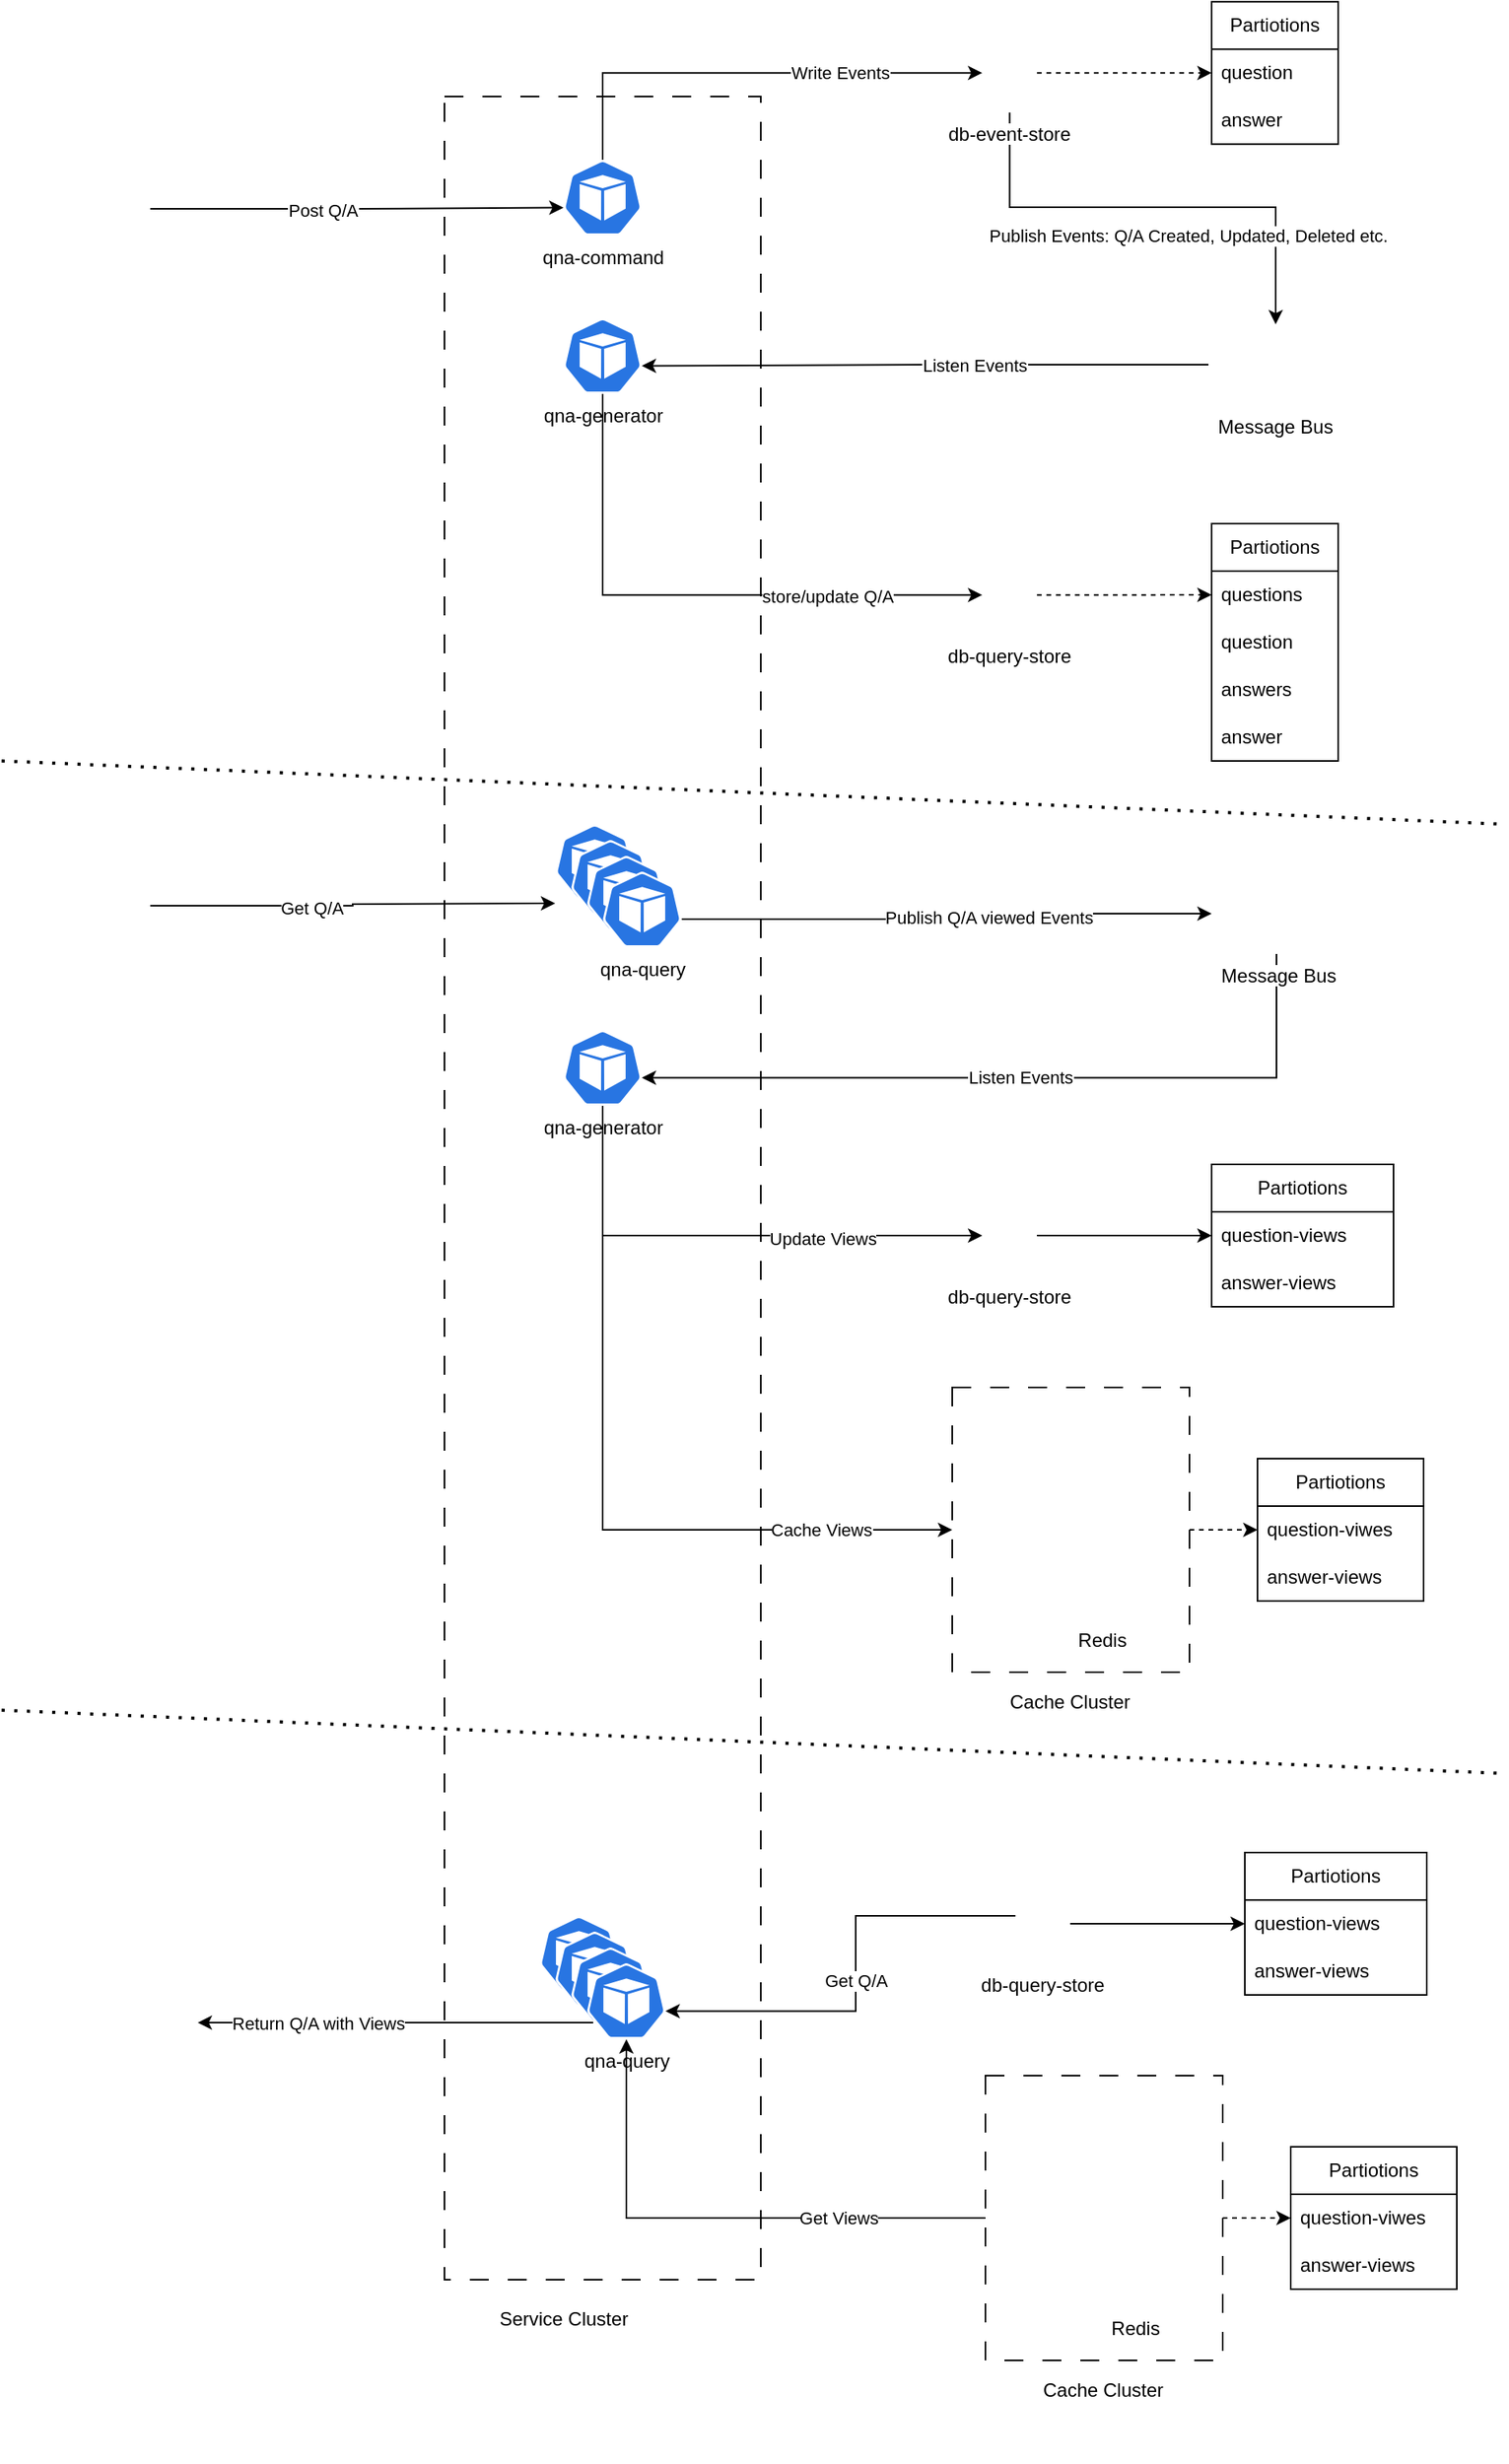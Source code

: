 <mxfile version="21.6.1" type="github">
  <diagram name="Page-1" id="kITQGJBEpS8lC6_h4cHj">
    <mxGraphModel dx="2284" dy="1850" grid="1" gridSize="10" guides="1" tooltips="1" connect="1" arrows="1" fold="1" page="1" pageScale="1" pageWidth="850" pageHeight="1100" background="none" math="0" shadow="0">
      <root>
        <mxCell id="0" />
        <mxCell id="1" parent="0" />
        <mxCell id="NWhIRxzpd6H2FMwIVeXU-56" style="edgeStyle=orthogonalEdgeStyle;rounded=0;orthogonalLoop=1;jettySize=auto;html=1;entryX=0.995;entryY=0.63;entryDx=0;entryDy=0;entryPerimeter=0;" edge="1" parent="1" source="NWhIRxzpd6H2FMwIVeXU-43" target="NWhIRxzpd6H2FMwIVeXU-55">
          <mxGeometry relative="1" as="geometry" />
        </mxCell>
        <mxCell id="NWhIRxzpd6H2FMwIVeXU-99" value="Listen Events" style="edgeLabel;html=1;align=center;verticalAlign=middle;resizable=0;points=[];" vertex="1" connectable="0" parent="NWhIRxzpd6H2FMwIVeXU-56">
          <mxGeometry x="-0.175" relative="1" as="geometry">
            <mxPoint as="offset" />
          </mxGeometry>
        </mxCell>
        <mxCell id="NWhIRxzpd6H2FMwIVeXU-43" value="Message Bus" style="shape=image;verticalLabelPosition=bottom;labelBackgroundColor=default;verticalAlign=top;aspect=fixed;imageAspect=0;image=https://upload.wikimedia.org/wikipedia/commons/thumb/c/ca/Bus_icon.svg/1280px-Bus_icon.svg.png;" vertex="1" parent="1">
          <mxGeometry x="383" y="174" width="85" height="51" as="geometry" />
        </mxCell>
        <mxCell id="NWhIRxzpd6H2FMwIVeXU-69" style="edgeStyle=orthogonalEdgeStyle;rounded=0;orthogonalLoop=1;jettySize=auto;html=1;entryX=0;entryY=0.5;entryDx=0;entryDy=0;dashed=1;" edge="1" parent="1" source="NWhIRxzpd6H2FMwIVeXU-49" target="NWhIRxzpd6H2FMwIVeXU-65">
          <mxGeometry relative="1" as="geometry" />
        </mxCell>
        <mxCell id="NWhIRxzpd6H2FMwIVeXU-82" style="edgeStyle=orthogonalEdgeStyle;rounded=0;orthogonalLoop=1;jettySize=auto;html=1;entryX=0.5;entryY=0;entryDx=0;entryDy=0;" edge="1" parent="1" source="NWhIRxzpd6H2FMwIVeXU-49" target="NWhIRxzpd6H2FMwIVeXU-43">
          <mxGeometry relative="1" as="geometry">
            <Array as="points">
              <mxPoint x="257" y="100" />
              <mxPoint x="425" y="100" />
            </Array>
          </mxGeometry>
        </mxCell>
        <mxCell id="NWhIRxzpd6H2FMwIVeXU-98" value="Publish Events: Q/A Created, Updated, Deleted etc." style="edgeLabel;html=1;align=center;verticalAlign=middle;resizable=0;points=[];" vertex="1" connectable="0" parent="NWhIRxzpd6H2FMwIVeXU-82">
          <mxGeometry x="0.076" y="-2" relative="1" as="geometry">
            <mxPoint x="10" y="16" as="offset" />
          </mxGeometry>
        </mxCell>
        <mxCell id="NWhIRxzpd6H2FMwIVeXU-49" value="db-event-store" style="shape=image;verticalLabelPosition=bottom;labelBackgroundColor=default;verticalAlign=top;aspect=fixed;imageAspect=0;image=https://upload.wikimedia.org/wikipedia/commons/thumb/8/86/Database-icon.svg/1412px-Database-icon.svg.png;" vertex="1" parent="1">
          <mxGeometry x="240" y="-10" width="34.58" height="50.18" as="geometry" />
        </mxCell>
        <mxCell id="NWhIRxzpd6H2FMwIVeXU-50" style="edgeStyle=orthogonalEdgeStyle;rounded=0;orthogonalLoop=1;jettySize=auto;html=1;exitX=0.5;exitY=0;exitDx=0;exitDy=0;exitPerimeter=0;entryX=0;entryY=0.5;entryDx=0;entryDy=0;" edge="1" parent="1" source="NWhIRxzpd6H2FMwIVeXU-1" target="NWhIRxzpd6H2FMwIVeXU-49">
          <mxGeometry relative="1" as="geometry" />
        </mxCell>
        <mxCell id="NWhIRxzpd6H2FMwIVeXU-51" value="Write Events" style="edgeLabel;html=1;align=center;verticalAlign=middle;resizable=0;points=[];" vertex="1" connectable="0" parent="NWhIRxzpd6H2FMwIVeXU-50">
          <mxGeometry x="0.39" relative="1" as="geometry">
            <mxPoint as="offset" />
          </mxGeometry>
        </mxCell>
        <mxCell id="NWhIRxzpd6H2FMwIVeXU-70" style="edgeStyle=orthogonalEdgeStyle;rounded=0;orthogonalLoop=1;jettySize=auto;html=1;entryX=0;entryY=0.5;entryDx=0;entryDy=0;dashed=1;" edge="1" parent="1" source="NWhIRxzpd6H2FMwIVeXU-52" target="NWhIRxzpd6H2FMwIVeXU-59">
          <mxGeometry relative="1" as="geometry" />
        </mxCell>
        <mxCell id="NWhIRxzpd6H2FMwIVeXU-52" value="db-query-store" style="shape=image;verticalLabelPosition=bottom;labelBackgroundColor=default;verticalAlign=top;aspect=fixed;imageAspect=0;image=https://upload.wikimedia.org/wikipedia/commons/thumb/8/86/Database-icon.svg/1412px-Database-icon.svg.png;" vertex="1" parent="1">
          <mxGeometry x="240.0" y="320" width="34.58" height="50.18" as="geometry" />
        </mxCell>
        <mxCell id="NWhIRxzpd6H2FMwIVeXU-58" value="Partiotions" style="swimlane;fontStyle=0;childLayout=stackLayout;horizontal=1;startSize=30;horizontalStack=0;resizeParent=1;resizeParentMax=0;resizeLast=0;collapsible=1;marginBottom=0;whiteSpace=wrap;html=1;" vertex="1" parent="1">
          <mxGeometry x="385" y="300" width="80" height="150" as="geometry" />
        </mxCell>
        <mxCell id="NWhIRxzpd6H2FMwIVeXU-59" value="questions" style="text;strokeColor=none;fillColor=none;align=left;verticalAlign=middle;spacingLeft=4;spacingRight=4;overflow=hidden;points=[[0,0.5],[1,0.5]];portConstraint=eastwest;rotatable=0;whiteSpace=wrap;html=1;" vertex="1" parent="NWhIRxzpd6H2FMwIVeXU-58">
          <mxGeometry y="30" width="80" height="30" as="geometry" />
        </mxCell>
        <mxCell id="NWhIRxzpd6H2FMwIVeXU-60" value="question" style="text;strokeColor=none;fillColor=none;align=left;verticalAlign=middle;spacingLeft=4;spacingRight=4;overflow=hidden;points=[[0,0.5],[1,0.5]];portConstraint=eastwest;rotatable=0;whiteSpace=wrap;html=1;" vertex="1" parent="NWhIRxzpd6H2FMwIVeXU-58">
          <mxGeometry y="60" width="80" height="30" as="geometry" />
        </mxCell>
        <mxCell id="NWhIRxzpd6H2FMwIVeXU-61" value="answers" style="text;strokeColor=none;fillColor=none;align=left;verticalAlign=middle;spacingLeft=4;spacingRight=4;overflow=hidden;points=[[0,0.5],[1,0.5]];portConstraint=eastwest;rotatable=0;whiteSpace=wrap;html=1;" vertex="1" parent="NWhIRxzpd6H2FMwIVeXU-58">
          <mxGeometry y="90" width="80" height="30" as="geometry" />
        </mxCell>
        <mxCell id="NWhIRxzpd6H2FMwIVeXU-62" value="answer" style="text;strokeColor=none;fillColor=none;align=left;verticalAlign=middle;spacingLeft=4;spacingRight=4;overflow=hidden;points=[[0,0.5],[1,0.5]];portConstraint=eastwest;rotatable=0;whiteSpace=wrap;html=1;" vertex="1" parent="NWhIRxzpd6H2FMwIVeXU-58">
          <mxGeometry y="120" width="80" height="30" as="geometry" />
        </mxCell>
        <mxCell id="NWhIRxzpd6H2FMwIVeXU-64" value="Partiotions" style="swimlane;fontStyle=0;childLayout=stackLayout;horizontal=1;startSize=30;horizontalStack=0;resizeParent=1;resizeParentMax=0;resizeLast=0;collapsible=1;marginBottom=0;whiteSpace=wrap;html=1;" vertex="1" parent="1">
          <mxGeometry x="385" y="-29.91" width="80" height="90" as="geometry" />
        </mxCell>
        <mxCell id="NWhIRxzpd6H2FMwIVeXU-65" value="question" style="text;strokeColor=none;fillColor=none;align=left;verticalAlign=middle;spacingLeft=4;spacingRight=4;overflow=hidden;points=[[0,0.5],[1,0.5]];portConstraint=eastwest;rotatable=0;whiteSpace=wrap;html=1;" vertex="1" parent="NWhIRxzpd6H2FMwIVeXU-64">
          <mxGeometry y="30" width="80" height="30" as="geometry" />
        </mxCell>
        <mxCell id="NWhIRxzpd6H2FMwIVeXU-68" value="answer" style="text;strokeColor=none;fillColor=none;align=left;verticalAlign=middle;spacingLeft=4;spacingRight=4;overflow=hidden;points=[[0,0.5],[1,0.5]];portConstraint=eastwest;rotatable=0;whiteSpace=wrap;html=1;" vertex="1" parent="NWhIRxzpd6H2FMwIVeXU-64">
          <mxGeometry y="60" width="80" height="30" as="geometry" />
        </mxCell>
        <mxCell id="NWhIRxzpd6H2FMwIVeXU-72" style="edgeStyle=orthogonalEdgeStyle;rounded=0;orthogonalLoop=1;jettySize=auto;html=1;exitX=0.5;exitY=1;exitDx=0;exitDy=0;exitPerimeter=0;entryX=0;entryY=0.5;entryDx=0;entryDy=0;" edge="1" parent="1" source="NWhIRxzpd6H2FMwIVeXU-55" target="NWhIRxzpd6H2FMwIVeXU-52">
          <mxGeometry relative="1" as="geometry" />
        </mxCell>
        <mxCell id="NWhIRxzpd6H2FMwIVeXU-73" value="store/update Q/A" style="edgeLabel;html=1;align=center;verticalAlign=middle;resizable=0;points=[];" vertex="1" connectable="0" parent="NWhIRxzpd6H2FMwIVeXU-72">
          <mxGeometry x="0.466" y="-1" relative="1" as="geometry">
            <mxPoint as="offset" />
          </mxGeometry>
        </mxCell>
        <mxCell id="NWhIRxzpd6H2FMwIVeXU-85" value="" style="group" vertex="1" connectable="0" parent="1">
          <mxGeometry x="229" y="790" width="307.71" height="290" as="geometry" />
        </mxCell>
        <mxCell id="NWhIRxzpd6H2FMwIVeXU-42" value="" style="group" vertex="1" connectable="0" parent="NWhIRxzpd6H2FMwIVeXU-85">
          <mxGeometry x="-29" width="200" height="290" as="geometry" />
        </mxCell>
        <mxCell id="NWhIRxzpd6H2FMwIVeXU-71" value="" style="group" vertex="1" connectable="0" parent="NWhIRxzpd6H2FMwIVeXU-42">
          <mxGeometry x="20" y="110" width="151" height="160" as="geometry" />
        </mxCell>
        <mxCell id="NWhIRxzpd6H2FMwIVeXU-25" value="" style="group" vertex="1" connectable="0" parent="NWhIRxzpd6H2FMwIVeXU-71">
          <mxGeometry x="30" width="121" height="126" as="geometry" />
        </mxCell>
        <mxCell id="NWhIRxzpd6H2FMwIVeXU-20" value="" style="shape=image;verticalLabelPosition=bottom;labelBackgroundColor=default;verticalAlign=top;aspect=fixed;imageAspect=0;image=https://cdn4.iconfinder.com/data/icons/redis-2/1451/Untitled-2-512.png;" vertex="1" parent="NWhIRxzpd6H2FMwIVeXU-25">
          <mxGeometry width="52" height="52" as="geometry" />
        </mxCell>
        <mxCell id="NWhIRxzpd6H2FMwIVeXU-21" value="" style="shape=image;verticalLabelPosition=bottom;labelBackgroundColor=default;verticalAlign=top;aspect=fixed;imageAspect=0;image=https://cdn4.iconfinder.com/data/icons/redis-2/1451/Untitled-2-512.png;" vertex="1" parent="NWhIRxzpd6H2FMwIVeXU-25">
          <mxGeometry x="10" y="10" width="52" height="52" as="geometry" />
        </mxCell>
        <mxCell id="NWhIRxzpd6H2FMwIVeXU-22" value="" style="shape=image;verticalLabelPosition=bottom;labelBackgroundColor=default;verticalAlign=top;aspect=fixed;imageAspect=0;image=https://cdn4.iconfinder.com/data/icons/redis-2/1451/Untitled-2-512.png;" vertex="1" parent="NWhIRxzpd6H2FMwIVeXU-25">
          <mxGeometry x="20" y="20" width="52" height="52" as="geometry" />
        </mxCell>
        <mxCell id="NWhIRxzpd6H2FMwIVeXU-23" value="" style="shape=image;verticalLabelPosition=bottom;labelBackgroundColor=default;verticalAlign=top;aspect=fixed;imageAspect=0;image=https://cdn4.iconfinder.com/data/icons/redis-2/1451/Untitled-2-512.png;" vertex="1" parent="NWhIRxzpd6H2FMwIVeXU-25">
          <mxGeometry x="30" y="30" width="52" height="52" as="geometry" />
        </mxCell>
        <mxCell id="NWhIRxzpd6H2FMwIVeXU-24" value="Redis" style="shape=image;verticalLabelPosition=bottom;labelBackgroundColor=default;verticalAlign=top;aspect=fixed;imageAspect=0;image=https://cdn4.iconfinder.com/data/icons/redis-2/1451/Untitled-2-512.png;" vertex="1" parent="NWhIRxzpd6H2FMwIVeXU-25">
          <mxGeometry x="40" y="40" width="52" height="52" as="geometry" />
        </mxCell>
        <mxCell id="NWhIRxzpd6H2FMwIVeXU-37" value="" style="rounded=0;whiteSpace=wrap;html=1;fillColor=none;dashed=1;dashPattern=12 12;" vertex="1" parent="NWhIRxzpd6H2FMwIVeXU-25">
          <mxGeometry x="-29" y="-54" width="150" height="180" as="geometry" />
        </mxCell>
        <mxCell id="NWhIRxzpd6H2FMwIVeXU-38" value="" style="group" vertex="1" connectable="0" parent="NWhIRxzpd6H2FMwIVeXU-71">
          <mxGeometry y="130" width="125" height="30" as="geometry" />
        </mxCell>
        <mxCell id="NWhIRxzpd6H2FMwIVeXU-40" value="Cache Cluster" style="text;html=1;align=center;verticalAlign=middle;resizable=0;points=[];autosize=1;strokeColor=none;fillColor=none;" vertex="1" parent="NWhIRxzpd6H2FMwIVeXU-38">
          <mxGeometry x="25" width="100" height="30" as="geometry" />
        </mxCell>
        <mxCell id="NWhIRxzpd6H2FMwIVeXU-41" value="" style="shape=image;verticalLabelPosition=bottom;labelBackgroundColor=default;verticalAlign=top;aspect=fixed;imageAspect=0;image=https://cdn4.iconfinder.com/data/icons/redis-2/1451/Untitled-2-512.png;" vertex="1" parent="NWhIRxzpd6H2FMwIVeXU-38">
          <mxGeometry width="30" height="30" as="geometry" />
        </mxCell>
        <mxCell id="NWhIRxzpd6H2FMwIVeXU-159" value="" style="endArrow=none;dashed=1;html=1;dashPattern=1 3;strokeWidth=2;rounded=0;" edge="1" parent="NWhIRxzpd6H2FMwIVeXU-42">
          <mxGeometry width="50" height="50" relative="1" as="geometry">
            <mxPoint x="-580" y="260" as="sourcePoint" />
            <mxPoint x="370" y="300" as="targetPoint" />
          </mxGeometry>
        </mxCell>
        <mxCell id="NWhIRxzpd6H2FMwIVeXU-77" value="Partiotions" style="swimlane;fontStyle=0;childLayout=stackLayout;horizontal=1;startSize=30;horizontalStack=0;resizeParent=1;resizeParentMax=0;resizeLast=0;collapsible=1;marginBottom=0;whiteSpace=wrap;html=1;" vertex="1" parent="NWhIRxzpd6H2FMwIVeXU-85">
          <mxGeometry x="185" y="101" width="105" height="90" as="geometry" />
        </mxCell>
        <mxCell id="NWhIRxzpd6H2FMwIVeXU-78" value="question-viwes" style="text;strokeColor=none;fillColor=none;align=left;verticalAlign=middle;spacingLeft=4;spacingRight=4;overflow=hidden;points=[[0,0.5],[1,0.5]];portConstraint=eastwest;rotatable=0;whiteSpace=wrap;html=1;" vertex="1" parent="NWhIRxzpd6H2FMwIVeXU-77">
          <mxGeometry y="30" width="105" height="30" as="geometry" />
        </mxCell>
        <mxCell id="NWhIRxzpd6H2FMwIVeXU-79" value="answer-views" style="text;strokeColor=none;fillColor=none;align=left;verticalAlign=middle;spacingLeft=4;spacingRight=4;overflow=hidden;points=[[0,0.5],[1,0.5]];portConstraint=eastwest;rotatable=0;whiteSpace=wrap;html=1;" vertex="1" parent="NWhIRxzpd6H2FMwIVeXU-77">
          <mxGeometry y="60" width="105" height="30" as="geometry" />
        </mxCell>
        <mxCell id="NWhIRxzpd6H2FMwIVeXU-84" style="edgeStyle=orthogonalEdgeStyle;rounded=0;orthogonalLoop=1;jettySize=auto;html=1;exitX=1;exitY=0.5;exitDx=0;exitDy=0;dashed=1;" edge="1" parent="NWhIRxzpd6H2FMwIVeXU-85" source="NWhIRxzpd6H2FMwIVeXU-37" target="NWhIRxzpd6H2FMwIVeXU-77">
          <mxGeometry relative="1" as="geometry" />
        </mxCell>
        <mxCell id="NWhIRxzpd6H2FMwIVeXU-88" style="edgeStyle=orthogonalEdgeStyle;rounded=0;orthogonalLoop=1;jettySize=auto;html=1;entryX=0.005;entryY=0.63;entryDx=0;entryDy=0;entryPerimeter=0;" edge="1" parent="1" source="NWhIRxzpd6H2FMwIVeXU-87" target="NWhIRxzpd6H2FMwIVeXU-1">
          <mxGeometry relative="1" as="geometry" />
        </mxCell>
        <mxCell id="NWhIRxzpd6H2FMwIVeXU-90" value="Post Q/A" style="edgeLabel;html=1;align=center;verticalAlign=middle;resizable=0;points=[];" vertex="1" connectable="0" parent="NWhIRxzpd6H2FMwIVeXU-88">
          <mxGeometry x="-0.168" y="-1" relative="1" as="geometry">
            <mxPoint as="offset" />
          </mxGeometry>
        </mxCell>
        <mxCell id="NWhIRxzpd6H2FMwIVeXU-87" value="" style="shape=image;verticalLabelPosition=bottom;labelBackgroundColor=default;verticalAlign=top;aspect=fixed;imageAspect=0;image=https://cdn-icons-png.flaticon.com/512/5447/5447882.png;" vertex="1" parent="1">
          <mxGeometry x="-350" y="69" width="64" height="64" as="geometry" />
        </mxCell>
        <mxCell id="NWhIRxzpd6H2FMwIVeXU-92" style="edgeStyle=orthogonalEdgeStyle;rounded=0;orthogonalLoop=1;jettySize=auto;html=1;" edge="1" parent="1" source="NWhIRxzpd6H2FMwIVeXU-91">
          <mxGeometry relative="1" as="geometry">
            <mxPoint x="-30" y="540" as="targetPoint" />
          </mxGeometry>
        </mxCell>
        <mxCell id="NWhIRxzpd6H2FMwIVeXU-94" value="Get Q/A" style="edgeLabel;html=1;align=center;verticalAlign=middle;resizable=0;points=[];" vertex="1" connectable="0" parent="NWhIRxzpd6H2FMwIVeXU-92">
          <mxGeometry x="-0.206" relative="1" as="geometry">
            <mxPoint y="1" as="offset" />
          </mxGeometry>
        </mxCell>
        <mxCell id="NWhIRxzpd6H2FMwIVeXU-91" value="" style="shape=image;verticalLabelPosition=bottom;labelBackgroundColor=default;verticalAlign=top;aspect=fixed;imageAspect=0;image=https://cdn-icons-png.flaticon.com/512/5447/5447882.png;" vertex="1" parent="1">
          <mxGeometry x="-350" y="513" width="64" height="57" as="geometry" />
        </mxCell>
        <mxCell id="NWhIRxzpd6H2FMwIVeXU-109" style="edgeStyle=orthogonalEdgeStyle;rounded=0;orthogonalLoop=1;jettySize=auto;html=1;entryX=0.995;entryY=0.63;entryDx=0;entryDy=0;entryPerimeter=0;" edge="1" parent="1" source="NWhIRxzpd6H2FMwIVeXU-97" target="NWhIRxzpd6H2FMwIVeXU-102">
          <mxGeometry relative="1" as="geometry">
            <Array as="points">
              <mxPoint x="426" y="650" />
            </Array>
          </mxGeometry>
        </mxCell>
        <mxCell id="NWhIRxzpd6H2FMwIVeXU-110" value="Listen Events" style="edgeLabel;html=1;align=center;verticalAlign=middle;resizable=0;points=[];" vertex="1" connectable="0" parent="NWhIRxzpd6H2FMwIVeXU-109">
          <mxGeometry x="0.003" relative="1" as="geometry">
            <mxPoint as="offset" />
          </mxGeometry>
        </mxCell>
        <mxCell id="NWhIRxzpd6H2FMwIVeXU-97" value="Message Bus" style="shape=image;verticalLabelPosition=bottom;labelBackgroundColor=default;verticalAlign=top;aspect=fixed;imageAspect=0;image=https://upload.wikimedia.org/wikipedia/commons/thumb/c/ca/Bus_icon.svg/1280px-Bus_icon.svg.png;" vertex="1" parent="1">
          <mxGeometry x="385" y="521" width="85" height="51" as="geometry" />
        </mxCell>
        <mxCell id="NWhIRxzpd6H2FMwIVeXU-100" style="edgeStyle=orthogonalEdgeStyle;rounded=0;orthogonalLoop=1;jettySize=auto;html=1;entryX=0;entryY=0.5;entryDx=0;entryDy=0;" edge="1" parent="1" source="NWhIRxzpd6H2FMwIVeXU-18" target="NWhIRxzpd6H2FMwIVeXU-97">
          <mxGeometry relative="1" as="geometry">
            <Array as="points">
              <mxPoint x="217" y="550" />
              <mxPoint x="217" y="546" />
            </Array>
          </mxGeometry>
        </mxCell>
        <mxCell id="NWhIRxzpd6H2FMwIVeXU-101" value="Publish Q/A viewed Events" style="edgeLabel;html=1;align=center;verticalAlign=middle;resizable=0;points=[];" vertex="1" connectable="0" parent="NWhIRxzpd6H2FMwIVeXU-100">
          <mxGeometry x="0.164" y="-2" relative="1" as="geometry">
            <mxPoint as="offset" />
          </mxGeometry>
        </mxCell>
        <mxCell id="NWhIRxzpd6H2FMwIVeXU-3" value="" style="rounded=0;whiteSpace=wrap;html=1;fillColor=none;dashed=1;dashPattern=12 12;" vertex="1" parent="1">
          <mxGeometry x="-100" y="30" width="200" height="1380" as="geometry" />
        </mxCell>
        <mxCell id="NWhIRxzpd6H2FMwIVeXU-10" value="" style="group" vertex="1" connectable="0" parent="1">
          <mxGeometry x="-100" y="1420" width="125" height="30" as="geometry" />
        </mxCell>
        <mxCell id="NWhIRxzpd6H2FMwIVeXU-5" value="" style="shape=image;verticalLabelPosition=bottom;labelBackgroundColor=default;verticalAlign=top;aspect=fixed;imageAspect=0;image=https://upload.wikimedia.org/wikipedia/labs/thumb/b/ba/Kubernetes-icon-color.svg/2110px-Kubernetes-icon-color.svg.png;" vertex="1" parent="NWhIRxzpd6H2FMwIVeXU-10">
          <mxGeometry width="30.93" height="30" as="geometry" />
        </mxCell>
        <mxCell id="NWhIRxzpd6H2FMwIVeXU-6" value="Service Cluster" style="text;html=1;align=center;verticalAlign=middle;resizable=0;points=[];autosize=1;strokeColor=none;fillColor=none;" vertex="1" parent="NWhIRxzpd6H2FMwIVeXU-10">
          <mxGeometry x="25" width="100" height="30" as="geometry" />
        </mxCell>
        <mxCell id="NWhIRxzpd6H2FMwIVeXU-1" value="qna-command" style="sketch=0;html=1;dashed=0;whitespace=wrap;fillColor=#2875E2;strokeColor=#ffffff;points=[[0.005,0.63,0],[0.1,0.2,0],[0.9,0.2,0],[0.5,0,0],[0.995,0.63,0],[0.72,0.99,0],[0.5,1,0],[0.28,0.99,0]];verticalLabelPosition=bottom;align=center;verticalAlign=top;shape=mxgraph.kubernetes.icon;prIcon=pod" vertex="1" parent="1">
          <mxGeometry x="-25" y="70" width="50" height="48" as="geometry" />
        </mxCell>
        <mxCell id="NWhIRxzpd6H2FMwIVeXU-55" value="qna-generator" style="sketch=0;html=1;dashed=0;whitespace=wrap;fillColor=#2875E2;strokeColor=#ffffff;points=[[0.005,0.63,0],[0.1,0.2,0],[0.9,0.2,0],[0.5,0,0],[0.995,0.63,0],[0.72,0.99,0],[0.5,1,0],[0.28,0.99,0]];verticalLabelPosition=bottom;align=center;verticalAlign=top;shape=mxgraph.kubernetes.icon;prIcon=pod" vertex="1" parent="1">
          <mxGeometry x="-25" y="170" width="50" height="48" as="geometry" />
        </mxCell>
        <mxCell id="NWhIRxzpd6H2FMwIVeXU-19" value="" style="group;fillColor=none;" vertex="1" connectable="0" parent="1">
          <mxGeometry x="-30" y="460" width="80" height="78" as="geometry" />
        </mxCell>
        <mxCell id="NWhIRxzpd6H2FMwIVeXU-2" value="" style="sketch=0;html=1;dashed=0;whitespace=wrap;fillColor=#2875E2;strokeColor=#ffffff;points=[[0.005,0.63,0],[0.1,0.2,0],[0.9,0.2,0],[0.5,0,0],[0.995,0.63,0],[0.72,0.99,0],[0.5,1,0],[0.28,0.99,0]];verticalLabelPosition=bottom;align=center;verticalAlign=top;shape=mxgraph.kubernetes.icon;prIcon=pod" vertex="1" parent="NWhIRxzpd6H2FMwIVeXU-19">
          <mxGeometry y="30" width="50" height="48" as="geometry" />
        </mxCell>
        <mxCell id="NWhIRxzpd6H2FMwIVeXU-16" value="" style="sketch=0;html=1;dashed=0;whitespace=wrap;fillColor=#2875E2;strokeColor=#ffffff;points=[[0.005,0.63,0],[0.1,0.2,0],[0.9,0.2,0],[0.5,0,0],[0.995,0.63,0],[0.72,0.99,0],[0.5,1,0],[0.28,0.99,0]];verticalLabelPosition=bottom;align=center;verticalAlign=top;shape=mxgraph.kubernetes.icon;prIcon=pod" vertex="1" parent="NWhIRxzpd6H2FMwIVeXU-19">
          <mxGeometry x="10" y="40" width="50" height="48" as="geometry" />
        </mxCell>
        <mxCell id="NWhIRxzpd6H2FMwIVeXU-17" value="" style="sketch=0;html=1;dashed=0;whitespace=wrap;fillColor=#2875E2;strokeColor=#ffffff;points=[[0.005,0.63,0],[0.1,0.2,0],[0.9,0.2,0],[0.5,0,0],[0.995,0.63,0],[0.72,0.99,0],[0.5,1,0],[0.28,0.99,0]];verticalLabelPosition=bottom;align=center;verticalAlign=top;shape=mxgraph.kubernetes.icon;prIcon=pod" vertex="1" parent="NWhIRxzpd6H2FMwIVeXU-19">
          <mxGeometry x="20" y="50" width="50" height="48" as="geometry" />
        </mxCell>
        <mxCell id="NWhIRxzpd6H2FMwIVeXU-18" value="qna-query" style="sketch=0;html=1;dashed=0;whitespace=wrap;fillColor=#2875E2;strokeColor=#ffffff;points=[[0.005,0.63,0],[0.1,0.2,0],[0.9,0.2,0],[0.5,0,0],[0.995,0.63,0],[0.72,0.99,0],[0.5,1,0],[0.28,0.99,0]];verticalLabelPosition=bottom;align=center;verticalAlign=top;shape=mxgraph.kubernetes.icon;prIcon=pod" vertex="1" parent="NWhIRxzpd6H2FMwIVeXU-19">
          <mxGeometry x="30" y="60" width="50" height="48" as="geometry" />
        </mxCell>
        <mxCell id="NWhIRxzpd6H2FMwIVeXU-111" style="edgeStyle=orthogonalEdgeStyle;rounded=0;orthogonalLoop=1;jettySize=auto;html=1;entryX=0;entryY=0.5;entryDx=0;entryDy=0;exitX=0.5;exitY=1;exitDx=0;exitDy=0;exitPerimeter=0;" edge="1" parent="1" source="NWhIRxzpd6H2FMwIVeXU-102" target="NWhIRxzpd6H2FMwIVeXU-103">
          <mxGeometry relative="1" as="geometry">
            <Array as="points">
              <mxPoint y="750" />
            </Array>
          </mxGeometry>
        </mxCell>
        <mxCell id="NWhIRxzpd6H2FMwIVeXU-113" value="Update Views" style="edgeLabel;html=1;align=center;verticalAlign=middle;resizable=0;points=[];" vertex="1" connectable="0" parent="NWhIRxzpd6H2FMwIVeXU-111">
          <mxGeometry x="0.369" y="-2" relative="1" as="geometry">
            <mxPoint as="offset" />
          </mxGeometry>
        </mxCell>
        <mxCell id="NWhIRxzpd6H2FMwIVeXU-117" style="edgeStyle=orthogonalEdgeStyle;rounded=0;orthogonalLoop=1;jettySize=auto;html=1;entryX=0;entryY=0.5;entryDx=0;entryDy=0;" edge="1" parent="1" source="NWhIRxzpd6H2FMwIVeXU-102" target="NWhIRxzpd6H2FMwIVeXU-37">
          <mxGeometry relative="1" as="geometry">
            <Array as="points">
              <mxPoint y="936" />
            </Array>
          </mxGeometry>
        </mxCell>
        <mxCell id="NWhIRxzpd6H2FMwIVeXU-118" value="Cache Views" style="edgeLabel;html=1;align=center;verticalAlign=middle;resizable=0;points=[];" vertex="1" connectable="0" parent="NWhIRxzpd6H2FMwIVeXU-117">
          <mxGeometry x="0.656" y="-2" relative="1" as="geometry">
            <mxPoint x="1" y="-2" as="offset" />
          </mxGeometry>
        </mxCell>
        <mxCell id="NWhIRxzpd6H2FMwIVeXU-102" value="qna-generator" style="sketch=0;html=1;dashed=0;whitespace=wrap;fillColor=#2875E2;strokeColor=#ffffff;points=[[0.005,0.63,0],[0.1,0.2,0],[0.9,0.2,0],[0.5,0,0],[0.995,0.63,0],[0.72,0.99,0],[0.5,1,0],[0.28,0.99,0]];verticalLabelPosition=bottom;align=center;verticalAlign=top;shape=mxgraph.kubernetes.icon;prIcon=pod" vertex="1" parent="1">
          <mxGeometry x="-25" y="620" width="50" height="48" as="geometry" />
        </mxCell>
        <mxCell id="NWhIRxzpd6H2FMwIVeXU-114" style="edgeStyle=orthogonalEdgeStyle;rounded=0;orthogonalLoop=1;jettySize=auto;html=1;entryX=0;entryY=0.5;entryDx=0;entryDy=0;" edge="1" parent="1" source="NWhIRxzpd6H2FMwIVeXU-103" target="NWhIRxzpd6H2FMwIVeXU-104">
          <mxGeometry relative="1" as="geometry" />
        </mxCell>
        <mxCell id="NWhIRxzpd6H2FMwIVeXU-103" value="db-query-store" style="shape=image;verticalLabelPosition=bottom;labelBackgroundColor=default;verticalAlign=top;aspect=fixed;imageAspect=0;image=https://upload.wikimedia.org/wikipedia/commons/thumb/8/86/Database-icon.svg/1412px-Database-icon.svg.png;" vertex="1" parent="1">
          <mxGeometry x="240" y="724.91" width="34.58" height="50.18" as="geometry" />
        </mxCell>
        <mxCell id="NWhIRxzpd6H2FMwIVeXU-104" value="Partiotions" style="swimlane;fontStyle=0;childLayout=stackLayout;horizontal=1;startSize=30;horizontalStack=0;resizeParent=1;resizeParentMax=0;resizeLast=0;collapsible=1;marginBottom=0;whiteSpace=wrap;html=1;" vertex="1" parent="1">
          <mxGeometry x="385" y="705" width="115" height="90" as="geometry" />
        </mxCell>
        <mxCell id="NWhIRxzpd6H2FMwIVeXU-105" value="question-views" style="text;strokeColor=none;fillColor=none;align=left;verticalAlign=middle;spacingLeft=4;spacingRight=4;overflow=hidden;points=[[0,0.5],[1,0.5]];portConstraint=eastwest;rotatable=0;whiteSpace=wrap;html=1;" vertex="1" parent="NWhIRxzpd6H2FMwIVeXU-104">
          <mxGeometry y="30" width="115" height="30" as="geometry" />
        </mxCell>
        <mxCell id="NWhIRxzpd6H2FMwIVeXU-106" value="answer-views" style="text;strokeColor=none;fillColor=none;align=left;verticalAlign=middle;spacingLeft=4;spacingRight=4;overflow=hidden;points=[[0,0.5],[1,0.5]];portConstraint=eastwest;rotatable=0;whiteSpace=wrap;html=1;" vertex="1" parent="NWhIRxzpd6H2FMwIVeXU-104">
          <mxGeometry y="60" width="115" height="30" as="geometry" />
        </mxCell>
        <mxCell id="NWhIRxzpd6H2FMwIVeXU-119" value="" style="group;fillColor=default;" vertex="1" connectable="0" parent="1">
          <mxGeometry x="-40" y="1180" width="80" height="78" as="geometry" />
        </mxCell>
        <mxCell id="NWhIRxzpd6H2FMwIVeXU-120" value="" style="sketch=0;html=1;dashed=0;whitespace=wrap;fillColor=#2875E2;strokeColor=#ffffff;points=[[0.005,0.63,0],[0.1,0.2,0],[0.9,0.2,0],[0.5,0,0],[0.995,0.63,0],[0.72,0.99,0],[0.5,1,0],[0.28,0.99,0]];verticalLabelPosition=bottom;align=center;verticalAlign=top;shape=mxgraph.kubernetes.icon;prIcon=pod" vertex="1" parent="NWhIRxzpd6H2FMwIVeXU-119">
          <mxGeometry width="50" height="48" as="geometry" />
        </mxCell>
        <mxCell id="NWhIRxzpd6H2FMwIVeXU-121" value="" style="sketch=0;html=1;dashed=0;whitespace=wrap;fillColor=#2875E2;strokeColor=#ffffff;points=[[0.005,0.63,0],[0.1,0.2,0],[0.9,0.2,0],[0.5,0,0],[0.995,0.63,0],[0.72,0.99,0],[0.5,1,0],[0.28,0.99,0]];verticalLabelPosition=bottom;align=center;verticalAlign=top;shape=mxgraph.kubernetes.icon;prIcon=pod" vertex="1" parent="NWhIRxzpd6H2FMwIVeXU-119">
          <mxGeometry x="10" y="10" width="50" height="48" as="geometry" />
        </mxCell>
        <mxCell id="NWhIRxzpd6H2FMwIVeXU-122" value="" style="sketch=0;html=1;dashed=0;whitespace=wrap;fillColor=#2875E2;strokeColor=#ffffff;points=[[0.005,0.63,0],[0.1,0.2,0],[0.9,0.2,0],[0.5,0,0],[0.995,0.63,0],[0.72,0.99,0],[0.5,1,0],[0.28,0.99,0]];verticalLabelPosition=bottom;align=center;verticalAlign=top;shape=mxgraph.kubernetes.icon;prIcon=pod" vertex="1" parent="NWhIRxzpd6H2FMwIVeXU-119">
          <mxGeometry x="20" y="20" width="50" height="48" as="geometry" />
        </mxCell>
        <mxCell id="NWhIRxzpd6H2FMwIVeXU-123" value="qna-query" style="sketch=0;html=1;dashed=0;whitespace=wrap;fillColor=#2875E2;strokeColor=#ffffff;points=[[0.005,0.63,0],[0.1,0.2,0],[0.9,0.2,0],[0.5,0,0],[0.995,0.63,0],[0.72,0.99,0],[0.5,1,0],[0.28,0.99,0]];verticalLabelPosition=bottom;align=center;verticalAlign=top;shape=mxgraph.kubernetes.icon;prIcon=pod" vertex="1" parent="NWhIRxzpd6H2FMwIVeXU-119">
          <mxGeometry x="30" y="30" width="50" height="48" as="geometry" />
        </mxCell>
        <mxCell id="NWhIRxzpd6H2FMwIVeXU-125" value="" style="shape=image;verticalLabelPosition=bottom;labelBackgroundColor=default;verticalAlign=top;aspect=fixed;imageAspect=0;image=https://cdn-icons-png.flaticon.com/512/5447/5447882.png;" vertex="1" parent="1">
          <mxGeometry x="-320" y="1220" width="64" height="57" as="geometry" />
        </mxCell>
        <mxCell id="NWhIRxzpd6H2FMwIVeXU-126" style="edgeStyle=orthogonalEdgeStyle;rounded=0;orthogonalLoop=1;jettySize=auto;html=1;exitX=0.28;exitY=0.99;exitDx=0;exitDy=0;exitPerimeter=0;" edge="1" parent="1" source="NWhIRxzpd6H2FMwIVeXU-122" target="NWhIRxzpd6H2FMwIVeXU-125">
          <mxGeometry relative="1" as="geometry">
            <Array as="points">
              <mxPoint x="-6" y="1248" />
            </Array>
          </mxGeometry>
        </mxCell>
        <mxCell id="NWhIRxzpd6H2FMwIVeXU-127" value="Return Q/A with Views" style="edgeLabel;html=1;align=center;verticalAlign=middle;resizable=0;points=[];" vertex="1" connectable="0" parent="NWhIRxzpd6H2FMwIVeXU-126">
          <mxGeometry x="0.218" y="-1" relative="1" as="geometry">
            <mxPoint x="-22" y="1" as="offset" />
          </mxGeometry>
        </mxCell>
        <mxCell id="NWhIRxzpd6H2FMwIVeXU-128" value="" style="group" vertex="1" connectable="0" parent="1">
          <mxGeometry x="250" y="1235" width="307.71" height="290" as="geometry" />
        </mxCell>
        <mxCell id="NWhIRxzpd6H2FMwIVeXU-129" value="" style="group" vertex="1" connectable="0" parent="NWhIRxzpd6H2FMwIVeXU-128">
          <mxGeometry x="-29" width="200" height="290" as="geometry" />
        </mxCell>
        <mxCell id="NWhIRxzpd6H2FMwIVeXU-130" value="" style="group" vertex="1" connectable="0" parent="NWhIRxzpd6H2FMwIVeXU-129">
          <mxGeometry x="20" y="100" width="151" height="160" as="geometry" />
        </mxCell>
        <mxCell id="NWhIRxzpd6H2FMwIVeXU-131" value="" style="group" vertex="1" connectable="0" parent="NWhIRxzpd6H2FMwIVeXU-130">
          <mxGeometry x="30" width="121" height="126" as="geometry" />
        </mxCell>
        <mxCell id="NWhIRxzpd6H2FMwIVeXU-132" value="" style="shape=image;verticalLabelPosition=bottom;labelBackgroundColor=default;verticalAlign=top;aspect=fixed;imageAspect=0;image=https://cdn4.iconfinder.com/data/icons/redis-2/1451/Untitled-2-512.png;" vertex="1" parent="NWhIRxzpd6H2FMwIVeXU-131">
          <mxGeometry width="52" height="52" as="geometry" />
        </mxCell>
        <mxCell id="NWhIRxzpd6H2FMwIVeXU-133" value="" style="shape=image;verticalLabelPosition=bottom;labelBackgroundColor=default;verticalAlign=top;aspect=fixed;imageAspect=0;image=https://cdn4.iconfinder.com/data/icons/redis-2/1451/Untitled-2-512.png;" vertex="1" parent="NWhIRxzpd6H2FMwIVeXU-131">
          <mxGeometry x="10" y="10" width="52" height="52" as="geometry" />
        </mxCell>
        <mxCell id="NWhIRxzpd6H2FMwIVeXU-134" value="" style="shape=image;verticalLabelPosition=bottom;labelBackgroundColor=default;verticalAlign=top;aspect=fixed;imageAspect=0;image=https://cdn4.iconfinder.com/data/icons/redis-2/1451/Untitled-2-512.png;" vertex="1" parent="NWhIRxzpd6H2FMwIVeXU-131">
          <mxGeometry x="20" y="20" width="52" height="52" as="geometry" />
        </mxCell>
        <mxCell id="NWhIRxzpd6H2FMwIVeXU-135" value="" style="shape=image;verticalLabelPosition=bottom;labelBackgroundColor=default;verticalAlign=top;aspect=fixed;imageAspect=0;image=https://cdn4.iconfinder.com/data/icons/redis-2/1451/Untitled-2-512.png;" vertex="1" parent="NWhIRxzpd6H2FMwIVeXU-131">
          <mxGeometry x="30" y="30" width="52" height="52" as="geometry" />
        </mxCell>
        <mxCell id="NWhIRxzpd6H2FMwIVeXU-136" value="Redis" style="shape=image;verticalLabelPosition=bottom;labelBackgroundColor=default;verticalAlign=top;aspect=fixed;imageAspect=0;image=https://cdn4.iconfinder.com/data/icons/redis-2/1451/Untitled-2-512.png;" vertex="1" parent="NWhIRxzpd6H2FMwIVeXU-131">
          <mxGeometry x="40" y="40" width="52" height="52" as="geometry" />
        </mxCell>
        <mxCell id="NWhIRxzpd6H2FMwIVeXU-137" value="" style="rounded=0;whiteSpace=wrap;html=1;fillColor=none;dashed=1;dashPattern=12 12;" vertex="1" parent="NWhIRxzpd6H2FMwIVeXU-131">
          <mxGeometry x="-29" y="-54" width="150" height="180" as="geometry" />
        </mxCell>
        <mxCell id="NWhIRxzpd6H2FMwIVeXU-138" value="" style="group" vertex="1" connectable="0" parent="NWhIRxzpd6H2FMwIVeXU-130">
          <mxGeometry y="130" width="125" height="30" as="geometry" />
        </mxCell>
        <mxCell id="NWhIRxzpd6H2FMwIVeXU-139" value="Cache Cluster" style="text;html=1;align=center;verticalAlign=middle;resizable=0;points=[];autosize=1;strokeColor=none;fillColor=none;" vertex="1" parent="NWhIRxzpd6H2FMwIVeXU-138">
          <mxGeometry x="25" width="100" height="30" as="geometry" />
        </mxCell>
        <mxCell id="NWhIRxzpd6H2FMwIVeXU-140" value="" style="shape=image;verticalLabelPosition=bottom;labelBackgroundColor=default;verticalAlign=top;aspect=fixed;imageAspect=0;image=https://cdn4.iconfinder.com/data/icons/redis-2/1451/Untitled-2-512.png;" vertex="1" parent="NWhIRxzpd6H2FMwIVeXU-138">
          <mxGeometry width="30" height="30" as="geometry" />
        </mxCell>
        <mxCell id="NWhIRxzpd6H2FMwIVeXU-141" value="Partiotions" style="swimlane;fontStyle=0;childLayout=stackLayout;horizontal=1;startSize=30;horizontalStack=0;resizeParent=1;resizeParentMax=0;resizeLast=0;collapsible=1;marginBottom=0;whiteSpace=wrap;html=1;" vertex="1" parent="NWhIRxzpd6H2FMwIVeXU-128">
          <mxGeometry x="185" y="91" width="105" height="90" as="geometry" />
        </mxCell>
        <mxCell id="NWhIRxzpd6H2FMwIVeXU-142" value="question-viwes" style="text;strokeColor=none;fillColor=none;align=left;verticalAlign=middle;spacingLeft=4;spacingRight=4;overflow=hidden;points=[[0,0.5],[1,0.5]];portConstraint=eastwest;rotatable=0;whiteSpace=wrap;html=1;" vertex="1" parent="NWhIRxzpd6H2FMwIVeXU-141">
          <mxGeometry y="30" width="105" height="30" as="geometry" />
        </mxCell>
        <mxCell id="NWhIRxzpd6H2FMwIVeXU-143" value="answer-views" style="text;strokeColor=none;fillColor=none;align=left;verticalAlign=middle;spacingLeft=4;spacingRight=4;overflow=hidden;points=[[0,0.5],[1,0.5]];portConstraint=eastwest;rotatable=0;whiteSpace=wrap;html=1;" vertex="1" parent="NWhIRxzpd6H2FMwIVeXU-141">
          <mxGeometry y="60" width="105" height="30" as="geometry" />
        </mxCell>
        <mxCell id="NWhIRxzpd6H2FMwIVeXU-144" style="edgeStyle=orthogonalEdgeStyle;rounded=0;orthogonalLoop=1;jettySize=auto;html=1;exitX=1;exitY=0.5;exitDx=0;exitDy=0;dashed=1;" edge="1" parent="NWhIRxzpd6H2FMwIVeXU-128" source="NWhIRxzpd6H2FMwIVeXU-137" target="NWhIRxzpd6H2FMwIVeXU-141">
          <mxGeometry relative="1" as="geometry" />
        </mxCell>
        <mxCell id="NWhIRxzpd6H2FMwIVeXU-145" style="edgeStyle=orthogonalEdgeStyle;rounded=0;orthogonalLoop=1;jettySize=auto;html=1;entryX=0;entryY=0.5;entryDx=0;entryDy=0;" edge="1" parent="1" source="NWhIRxzpd6H2FMwIVeXU-146" target="NWhIRxzpd6H2FMwIVeXU-147">
          <mxGeometry relative="1" as="geometry" />
        </mxCell>
        <mxCell id="NWhIRxzpd6H2FMwIVeXU-150" style="edgeStyle=orthogonalEdgeStyle;rounded=0;orthogonalLoop=1;jettySize=auto;html=1;entryX=0.995;entryY=0.63;entryDx=0;entryDy=0;entryPerimeter=0;" edge="1" parent="1" source="NWhIRxzpd6H2FMwIVeXU-146" target="NWhIRxzpd6H2FMwIVeXU-123">
          <mxGeometry relative="1" as="geometry">
            <Array as="points">
              <mxPoint x="160" y="1180" />
              <mxPoint x="160" y="1240" />
            </Array>
          </mxGeometry>
        </mxCell>
        <mxCell id="NWhIRxzpd6H2FMwIVeXU-152" value="Get Q/A" style="edgeLabel;html=1;align=center;verticalAlign=middle;resizable=0;points=[];" vertex="1" connectable="0" parent="NWhIRxzpd6H2FMwIVeXU-150">
          <mxGeometry x="0.004" relative="1" as="geometry">
            <mxPoint as="offset" />
          </mxGeometry>
        </mxCell>
        <mxCell id="NWhIRxzpd6H2FMwIVeXU-146" value="db-query-store" style="shape=image;verticalLabelPosition=bottom;labelBackgroundColor=default;verticalAlign=top;aspect=fixed;imageAspect=0;image=https://upload.wikimedia.org/wikipedia/commons/thumb/8/86/Database-icon.svg/1412px-Database-icon.svg.png;" vertex="1" parent="1">
          <mxGeometry x="261" y="1159.91" width="34.58" height="50.18" as="geometry" />
        </mxCell>
        <mxCell id="NWhIRxzpd6H2FMwIVeXU-147" value="Partiotions" style="swimlane;fontStyle=0;childLayout=stackLayout;horizontal=1;startSize=30;horizontalStack=0;resizeParent=1;resizeParentMax=0;resizeLast=0;collapsible=1;marginBottom=0;whiteSpace=wrap;html=1;" vertex="1" parent="1">
          <mxGeometry x="406" y="1140" width="115" height="90" as="geometry" />
        </mxCell>
        <mxCell id="NWhIRxzpd6H2FMwIVeXU-148" value="question-views" style="text;strokeColor=none;fillColor=none;align=left;verticalAlign=middle;spacingLeft=4;spacingRight=4;overflow=hidden;points=[[0,0.5],[1,0.5]];portConstraint=eastwest;rotatable=0;whiteSpace=wrap;html=1;" vertex="1" parent="NWhIRxzpd6H2FMwIVeXU-147">
          <mxGeometry y="30" width="115" height="30" as="geometry" />
        </mxCell>
        <mxCell id="NWhIRxzpd6H2FMwIVeXU-149" value="answer-views" style="text;strokeColor=none;fillColor=none;align=left;verticalAlign=middle;spacingLeft=4;spacingRight=4;overflow=hidden;points=[[0,0.5],[1,0.5]];portConstraint=eastwest;rotatable=0;whiteSpace=wrap;html=1;" vertex="1" parent="NWhIRxzpd6H2FMwIVeXU-147">
          <mxGeometry y="60" width="115" height="30" as="geometry" />
        </mxCell>
        <mxCell id="NWhIRxzpd6H2FMwIVeXU-153" style="edgeStyle=orthogonalEdgeStyle;rounded=0;orthogonalLoop=1;jettySize=auto;html=1;entryX=0.5;entryY=1;entryDx=0;entryDy=0;entryPerimeter=0;" edge="1" parent="1" source="NWhIRxzpd6H2FMwIVeXU-137" target="NWhIRxzpd6H2FMwIVeXU-123">
          <mxGeometry relative="1" as="geometry" />
        </mxCell>
        <mxCell id="NWhIRxzpd6H2FMwIVeXU-155" value="Get Views" style="edgeLabel;html=1;align=center;verticalAlign=middle;resizable=0;points=[];" vertex="1" connectable="0" parent="NWhIRxzpd6H2FMwIVeXU-153">
          <mxGeometry x="-0.448" relative="1" as="geometry">
            <mxPoint x="1" as="offset" />
          </mxGeometry>
        </mxCell>
        <mxCell id="NWhIRxzpd6H2FMwIVeXU-156" value="" style="endArrow=none;dashed=1;html=1;dashPattern=1 3;strokeWidth=2;rounded=0;" edge="1" parent="1">
          <mxGeometry width="50" height="50" relative="1" as="geometry">
            <mxPoint x="-380" y="450" as="sourcePoint" />
            <mxPoint x="570" y="490" as="targetPoint" />
          </mxGeometry>
        </mxCell>
      </root>
    </mxGraphModel>
  </diagram>
</mxfile>
